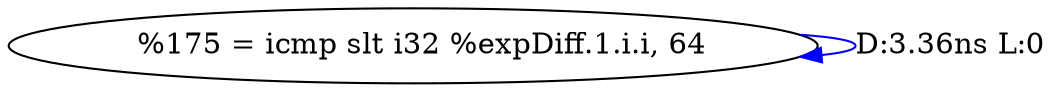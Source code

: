 digraph {
Node0x30ff140[label="  %175 = icmp slt i32 %expDiff.1.i.i, 64"];
Node0x30ff140 -> Node0x30ff140[label="D:3.36ns L:0",color=blue];
}
